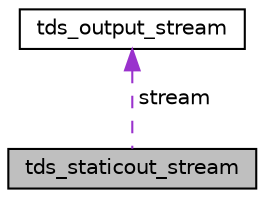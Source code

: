 digraph "tds_staticout_stream"
{
 // LATEX_PDF_SIZE
  edge [fontname="Helvetica",fontsize="10",labelfontname="Helvetica",labelfontsize="10"];
  node [fontname="Helvetica",fontsize="10",shape=record];
  Node1 [label="tds_staticout_stream",height=0.2,width=0.4,color="black", fillcolor="grey75", style="filled", fontcolor="black",tooltip="output stream to write data to a static buffer."];
  Node2 -> Node1 [dir="back",color="darkorchid3",fontsize="10",style="dashed",label=" stream" ,fontname="Helvetica"];
  Node2 [label="tds_output_stream",height=0.2,width=0.4,color="black", fillcolor="white", style="filled",URL="$a01091.html",tooltip="define a stream of data used for output"];
}
